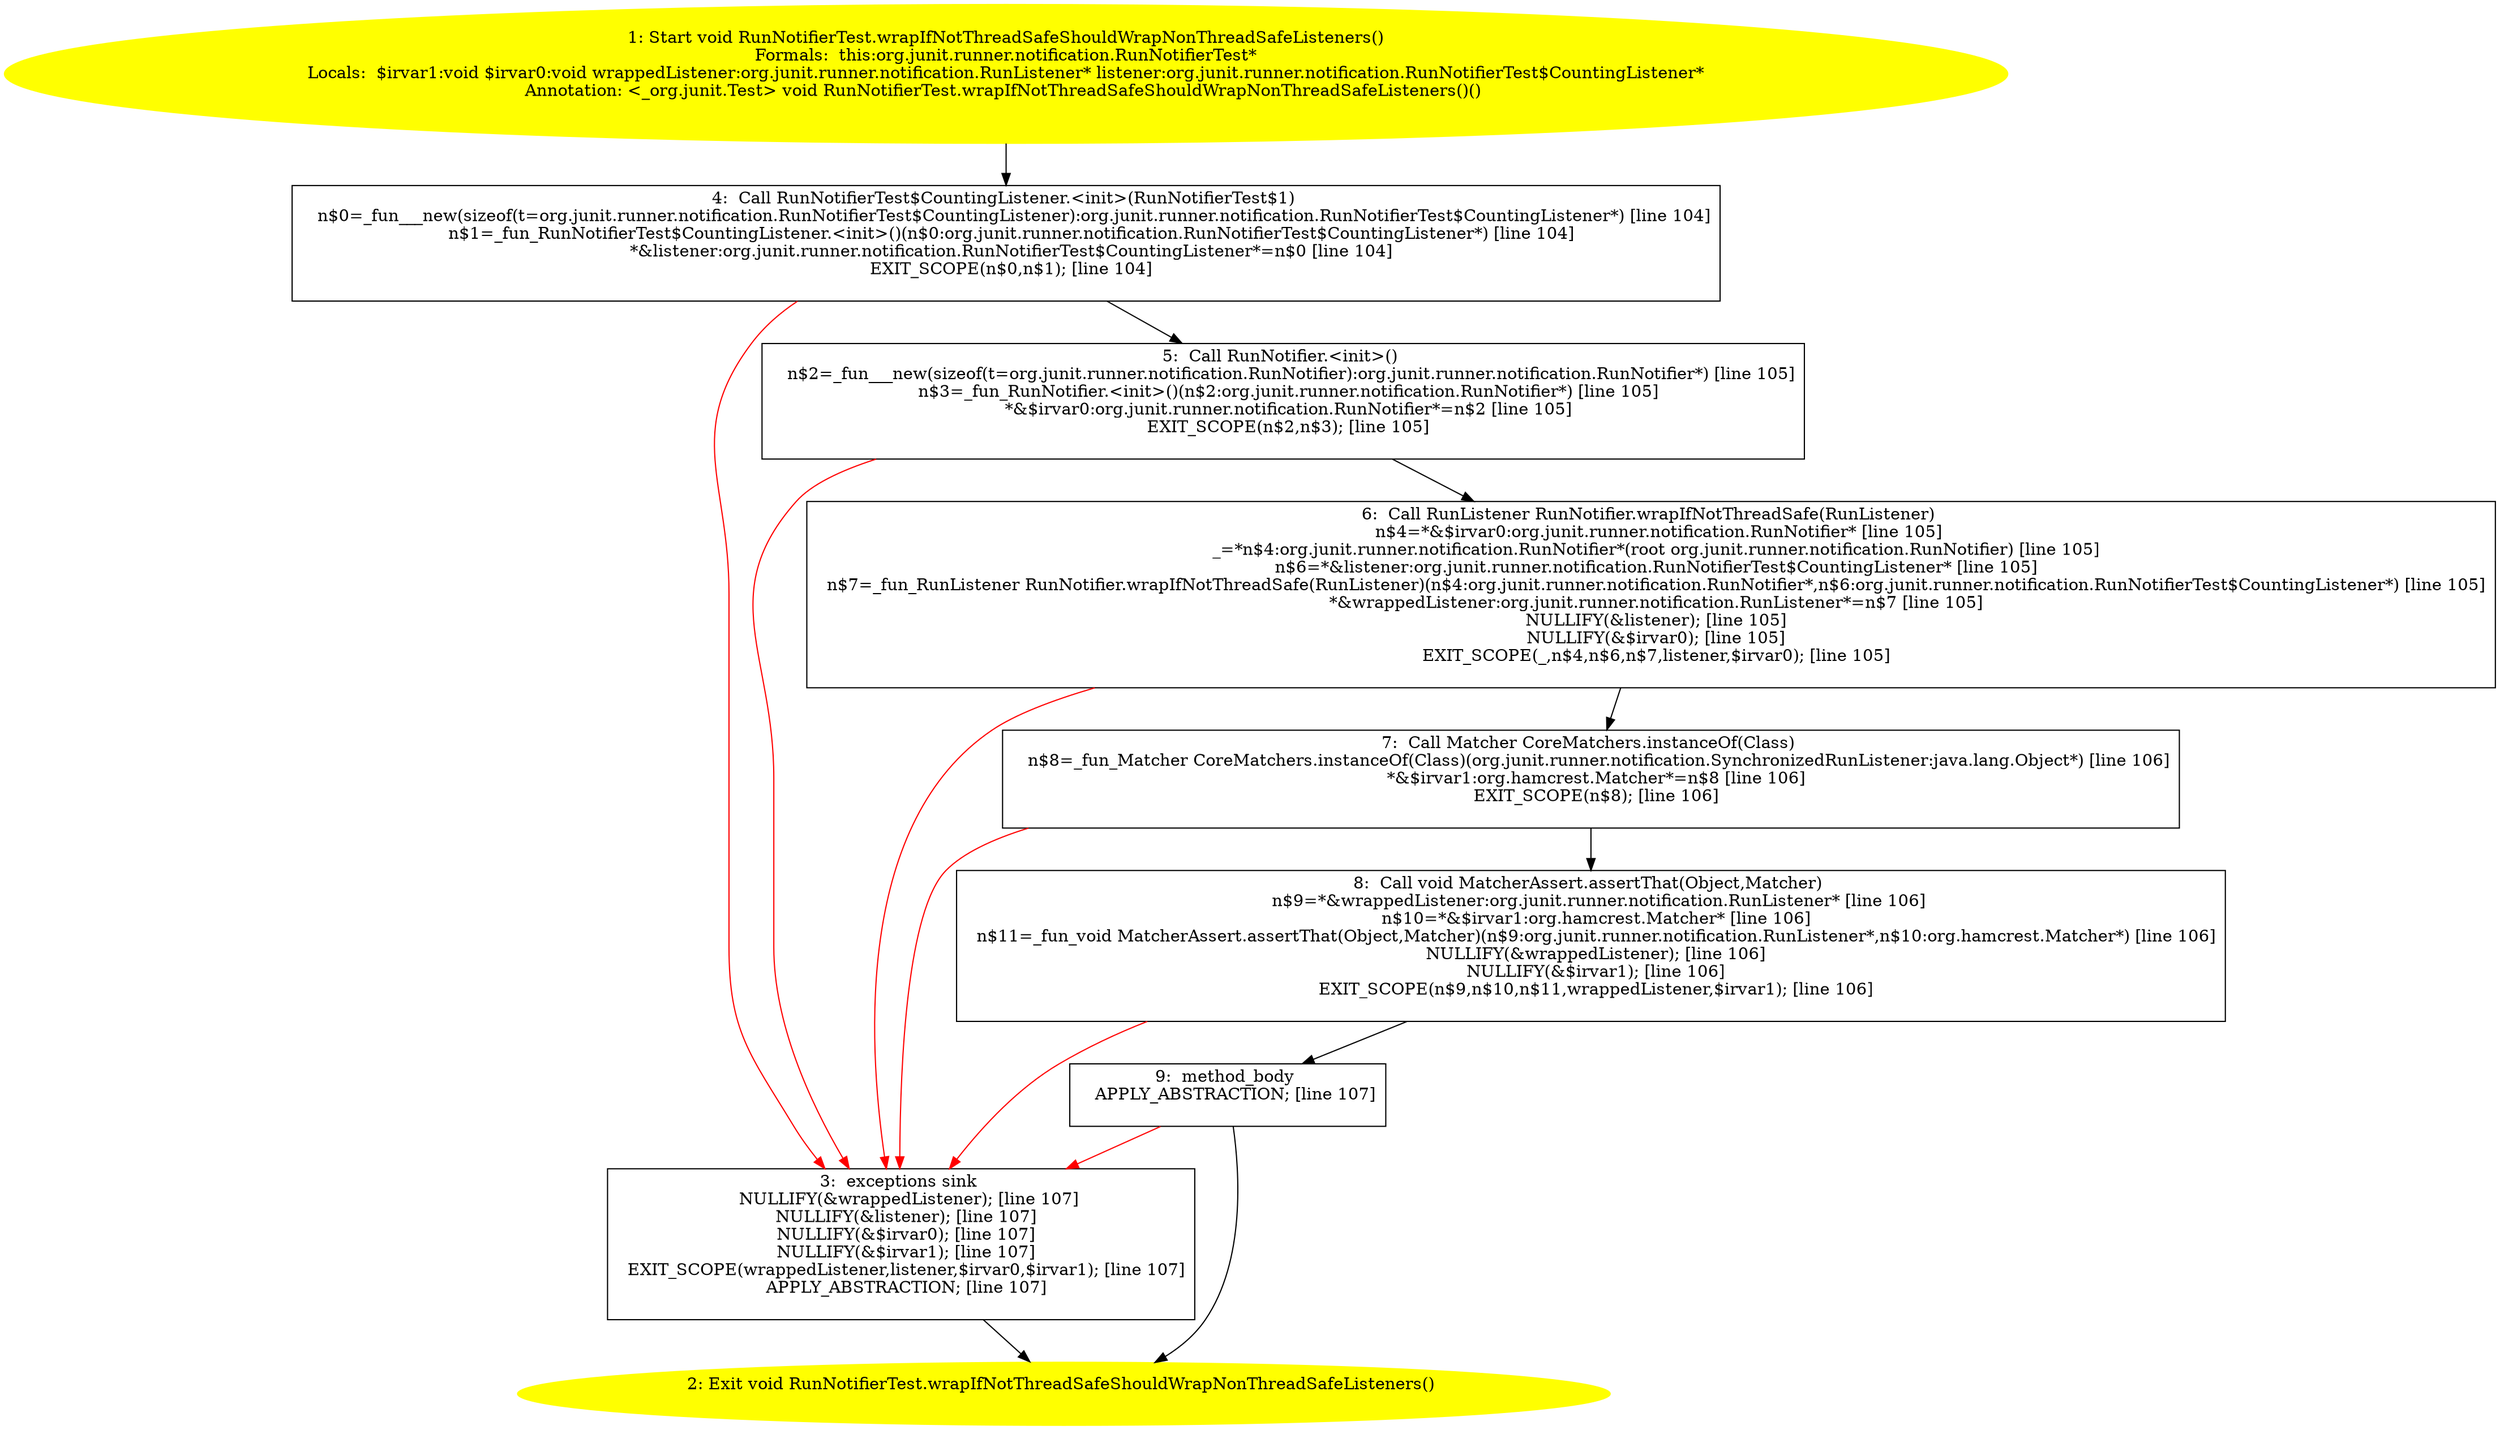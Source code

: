 /* @generated */
digraph cfg {
"org.junit.runner.notification.RunNotifierTest.wrapIfNotThreadSafeShouldWrapNonThreadSafeListeners():.95fe9c2aedce21a3d3820440bc3b4d07_1" [label="1: Start void RunNotifierTest.wrapIfNotThreadSafeShouldWrapNonThreadSafeListeners()\nFormals:  this:org.junit.runner.notification.RunNotifierTest*\nLocals:  $irvar1:void $irvar0:void wrappedListener:org.junit.runner.notification.RunListener* listener:org.junit.runner.notification.RunNotifierTest$CountingListener*\nAnnotation: <_org.junit.Test> void RunNotifierTest.wrapIfNotThreadSafeShouldWrapNonThreadSafeListeners()() \n  " color=yellow style=filled]
	

	 "org.junit.runner.notification.RunNotifierTest.wrapIfNotThreadSafeShouldWrapNonThreadSafeListeners():.95fe9c2aedce21a3d3820440bc3b4d07_1" -> "org.junit.runner.notification.RunNotifierTest.wrapIfNotThreadSafeShouldWrapNonThreadSafeListeners():.95fe9c2aedce21a3d3820440bc3b4d07_4" ;
"org.junit.runner.notification.RunNotifierTest.wrapIfNotThreadSafeShouldWrapNonThreadSafeListeners():.95fe9c2aedce21a3d3820440bc3b4d07_2" [label="2: Exit void RunNotifierTest.wrapIfNotThreadSafeShouldWrapNonThreadSafeListeners() \n  " color=yellow style=filled]
	

"org.junit.runner.notification.RunNotifierTest.wrapIfNotThreadSafeShouldWrapNonThreadSafeListeners():.95fe9c2aedce21a3d3820440bc3b4d07_3" [label="3:  exceptions sink \n   NULLIFY(&wrappedListener); [line 107]\n  NULLIFY(&listener); [line 107]\n  NULLIFY(&$irvar0); [line 107]\n  NULLIFY(&$irvar1); [line 107]\n  EXIT_SCOPE(wrappedListener,listener,$irvar0,$irvar1); [line 107]\n  APPLY_ABSTRACTION; [line 107]\n " shape="box"]
	

	 "org.junit.runner.notification.RunNotifierTest.wrapIfNotThreadSafeShouldWrapNonThreadSafeListeners():.95fe9c2aedce21a3d3820440bc3b4d07_3" -> "org.junit.runner.notification.RunNotifierTest.wrapIfNotThreadSafeShouldWrapNonThreadSafeListeners():.95fe9c2aedce21a3d3820440bc3b4d07_2" ;
"org.junit.runner.notification.RunNotifierTest.wrapIfNotThreadSafeShouldWrapNonThreadSafeListeners():.95fe9c2aedce21a3d3820440bc3b4d07_4" [label="4:  Call RunNotifierTest$CountingListener.<init>(RunNotifierTest$1) \n   n$0=_fun___new(sizeof(t=org.junit.runner.notification.RunNotifierTest$CountingListener):org.junit.runner.notification.RunNotifierTest$CountingListener*) [line 104]\n  n$1=_fun_RunNotifierTest$CountingListener.<init>()(n$0:org.junit.runner.notification.RunNotifierTest$CountingListener*) [line 104]\n  *&listener:org.junit.runner.notification.RunNotifierTest$CountingListener*=n$0 [line 104]\n  EXIT_SCOPE(n$0,n$1); [line 104]\n " shape="box"]
	

	 "org.junit.runner.notification.RunNotifierTest.wrapIfNotThreadSafeShouldWrapNonThreadSafeListeners():.95fe9c2aedce21a3d3820440bc3b4d07_4" -> "org.junit.runner.notification.RunNotifierTest.wrapIfNotThreadSafeShouldWrapNonThreadSafeListeners():.95fe9c2aedce21a3d3820440bc3b4d07_5" ;
	 "org.junit.runner.notification.RunNotifierTest.wrapIfNotThreadSafeShouldWrapNonThreadSafeListeners():.95fe9c2aedce21a3d3820440bc3b4d07_4" -> "org.junit.runner.notification.RunNotifierTest.wrapIfNotThreadSafeShouldWrapNonThreadSafeListeners():.95fe9c2aedce21a3d3820440bc3b4d07_3" [color="red" ];
"org.junit.runner.notification.RunNotifierTest.wrapIfNotThreadSafeShouldWrapNonThreadSafeListeners():.95fe9c2aedce21a3d3820440bc3b4d07_5" [label="5:  Call RunNotifier.<init>() \n   n$2=_fun___new(sizeof(t=org.junit.runner.notification.RunNotifier):org.junit.runner.notification.RunNotifier*) [line 105]\n  n$3=_fun_RunNotifier.<init>()(n$2:org.junit.runner.notification.RunNotifier*) [line 105]\n  *&$irvar0:org.junit.runner.notification.RunNotifier*=n$2 [line 105]\n  EXIT_SCOPE(n$2,n$3); [line 105]\n " shape="box"]
	

	 "org.junit.runner.notification.RunNotifierTest.wrapIfNotThreadSafeShouldWrapNonThreadSafeListeners():.95fe9c2aedce21a3d3820440bc3b4d07_5" -> "org.junit.runner.notification.RunNotifierTest.wrapIfNotThreadSafeShouldWrapNonThreadSafeListeners():.95fe9c2aedce21a3d3820440bc3b4d07_6" ;
	 "org.junit.runner.notification.RunNotifierTest.wrapIfNotThreadSafeShouldWrapNonThreadSafeListeners():.95fe9c2aedce21a3d3820440bc3b4d07_5" -> "org.junit.runner.notification.RunNotifierTest.wrapIfNotThreadSafeShouldWrapNonThreadSafeListeners():.95fe9c2aedce21a3d3820440bc3b4d07_3" [color="red" ];
"org.junit.runner.notification.RunNotifierTest.wrapIfNotThreadSafeShouldWrapNonThreadSafeListeners():.95fe9c2aedce21a3d3820440bc3b4d07_6" [label="6:  Call RunListener RunNotifier.wrapIfNotThreadSafe(RunListener) \n   n$4=*&$irvar0:org.junit.runner.notification.RunNotifier* [line 105]\n  _=*n$4:org.junit.runner.notification.RunNotifier*(root org.junit.runner.notification.RunNotifier) [line 105]\n  n$6=*&listener:org.junit.runner.notification.RunNotifierTest$CountingListener* [line 105]\n  n$7=_fun_RunListener RunNotifier.wrapIfNotThreadSafe(RunListener)(n$4:org.junit.runner.notification.RunNotifier*,n$6:org.junit.runner.notification.RunNotifierTest$CountingListener*) [line 105]\n  *&wrappedListener:org.junit.runner.notification.RunListener*=n$7 [line 105]\n  NULLIFY(&listener); [line 105]\n  NULLIFY(&$irvar0); [line 105]\n  EXIT_SCOPE(_,n$4,n$6,n$7,listener,$irvar0); [line 105]\n " shape="box"]
	

	 "org.junit.runner.notification.RunNotifierTest.wrapIfNotThreadSafeShouldWrapNonThreadSafeListeners():.95fe9c2aedce21a3d3820440bc3b4d07_6" -> "org.junit.runner.notification.RunNotifierTest.wrapIfNotThreadSafeShouldWrapNonThreadSafeListeners():.95fe9c2aedce21a3d3820440bc3b4d07_7" ;
	 "org.junit.runner.notification.RunNotifierTest.wrapIfNotThreadSafeShouldWrapNonThreadSafeListeners():.95fe9c2aedce21a3d3820440bc3b4d07_6" -> "org.junit.runner.notification.RunNotifierTest.wrapIfNotThreadSafeShouldWrapNonThreadSafeListeners():.95fe9c2aedce21a3d3820440bc3b4d07_3" [color="red" ];
"org.junit.runner.notification.RunNotifierTest.wrapIfNotThreadSafeShouldWrapNonThreadSafeListeners():.95fe9c2aedce21a3d3820440bc3b4d07_7" [label="7:  Call Matcher CoreMatchers.instanceOf(Class) \n   n$8=_fun_Matcher CoreMatchers.instanceOf(Class)(org.junit.runner.notification.SynchronizedRunListener:java.lang.Object*) [line 106]\n  *&$irvar1:org.hamcrest.Matcher*=n$8 [line 106]\n  EXIT_SCOPE(n$8); [line 106]\n " shape="box"]
	

	 "org.junit.runner.notification.RunNotifierTest.wrapIfNotThreadSafeShouldWrapNonThreadSafeListeners():.95fe9c2aedce21a3d3820440bc3b4d07_7" -> "org.junit.runner.notification.RunNotifierTest.wrapIfNotThreadSafeShouldWrapNonThreadSafeListeners():.95fe9c2aedce21a3d3820440bc3b4d07_8" ;
	 "org.junit.runner.notification.RunNotifierTest.wrapIfNotThreadSafeShouldWrapNonThreadSafeListeners():.95fe9c2aedce21a3d3820440bc3b4d07_7" -> "org.junit.runner.notification.RunNotifierTest.wrapIfNotThreadSafeShouldWrapNonThreadSafeListeners():.95fe9c2aedce21a3d3820440bc3b4d07_3" [color="red" ];
"org.junit.runner.notification.RunNotifierTest.wrapIfNotThreadSafeShouldWrapNonThreadSafeListeners():.95fe9c2aedce21a3d3820440bc3b4d07_8" [label="8:  Call void MatcherAssert.assertThat(Object,Matcher) \n   n$9=*&wrappedListener:org.junit.runner.notification.RunListener* [line 106]\n  n$10=*&$irvar1:org.hamcrest.Matcher* [line 106]\n  n$11=_fun_void MatcherAssert.assertThat(Object,Matcher)(n$9:org.junit.runner.notification.RunListener*,n$10:org.hamcrest.Matcher*) [line 106]\n  NULLIFY(&wrappedListener); [line 106]\n  NULLIFY(&$irvar1); [line 106]\n  EXIT_SCOPE(n$9,n$10,n$11,wrappedListener,$irvar1); [line 106]\n " shape="box"]
	

	 "org.junit.runner.notification.RunNotifierTest.wrapIfNotThreadSafeShouldWrapNonThreadSafeListeners():.95fe9c2aedce21a3d3820440bc3b4d07_8" -> "org.junit.runner.notification.RunNotifierTest.wrapIfNotThreadSafeShouldWrapNonThreadSafeListeners():.95fe9c2aedce21a3d3820440bc3b4d07_9" ;
	 "org.junit.runner.notification.RunNotifierTest.wrapIfNotThreadSafeShouldWrapNonThreadSafeListeners():.95fe9c2aedce21a3d3820440bc3b4d07_8" -> "org.junit.runner.notification.RunNotifierTest.wrapIfNotThreadSafeShouldWrapNonThreadSafeListeners():.95fe9c2aedce21a3d3820440bc3b4d07_3" [color="red" ];
"org.junit.runner.notification.RunNotifierTest.wrapIfNotThreadSafeShouldWrapNonThreadSafeListeners():.95fe9c2aedce21a3d3820440bc3b4d07_9" [label="9:  method_body \n   APPLY_ABSTRACTION; [line 107]\n " shape="box"]
	

	 "org.junit.runner.notification.RunNotifierTest.wrapIfNotThreadSafeShouldWrapNonThreadSafeListeners():.95fe9c2aedce21a3d3820440bc3b4d07_9" -> "org.junit.runner.notification.RunNotifierTest.wrapIfNotThreadSafeShouldWrapNonThreadSafeListeners():.95fe9c2aedce21a3d3820440bc3b4d07_2" ;
	 "org.junit.runner.notification.RunNotifierTest.wrapIfNotThreadSafeShouldWrapNonThreadSafeListeners():.95fe9c2aedce21a3d3820440bc3b4d07_9" -> "org.junit.runner.notification.RunNotifierTest.wrapIfNotThreadSafeShouldWrapNonThreadSafeListeners():.95fe9c2aedce21a3d3820440bc3b4d07_3" [color="red" ];
}
